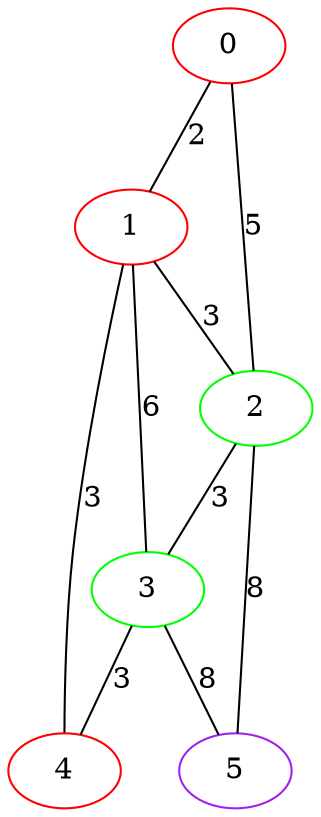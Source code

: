 graph "" {
0 [color=red, weight=1];
1 [color=red, weight=1];
2 [color=green, weight=2];
3 [color=green, weight=2];
4 [color=red, weight=1];
5 [color=purple, weight=4];
0 -- 1  [key=0, label=2];
0 -- 2  [key=0, label=5];
1 -- 2  [key=0, label=3];
1 -- 3  [key=0, label=6];
1 -- 4  [key=0, label=3];
2 -- 3  [key=0, label=3];
2 -- 5  [key=0, label=8];
3 -- 4  [key=0, label=3];
3 -- 5  [key=0, label=8];
}
